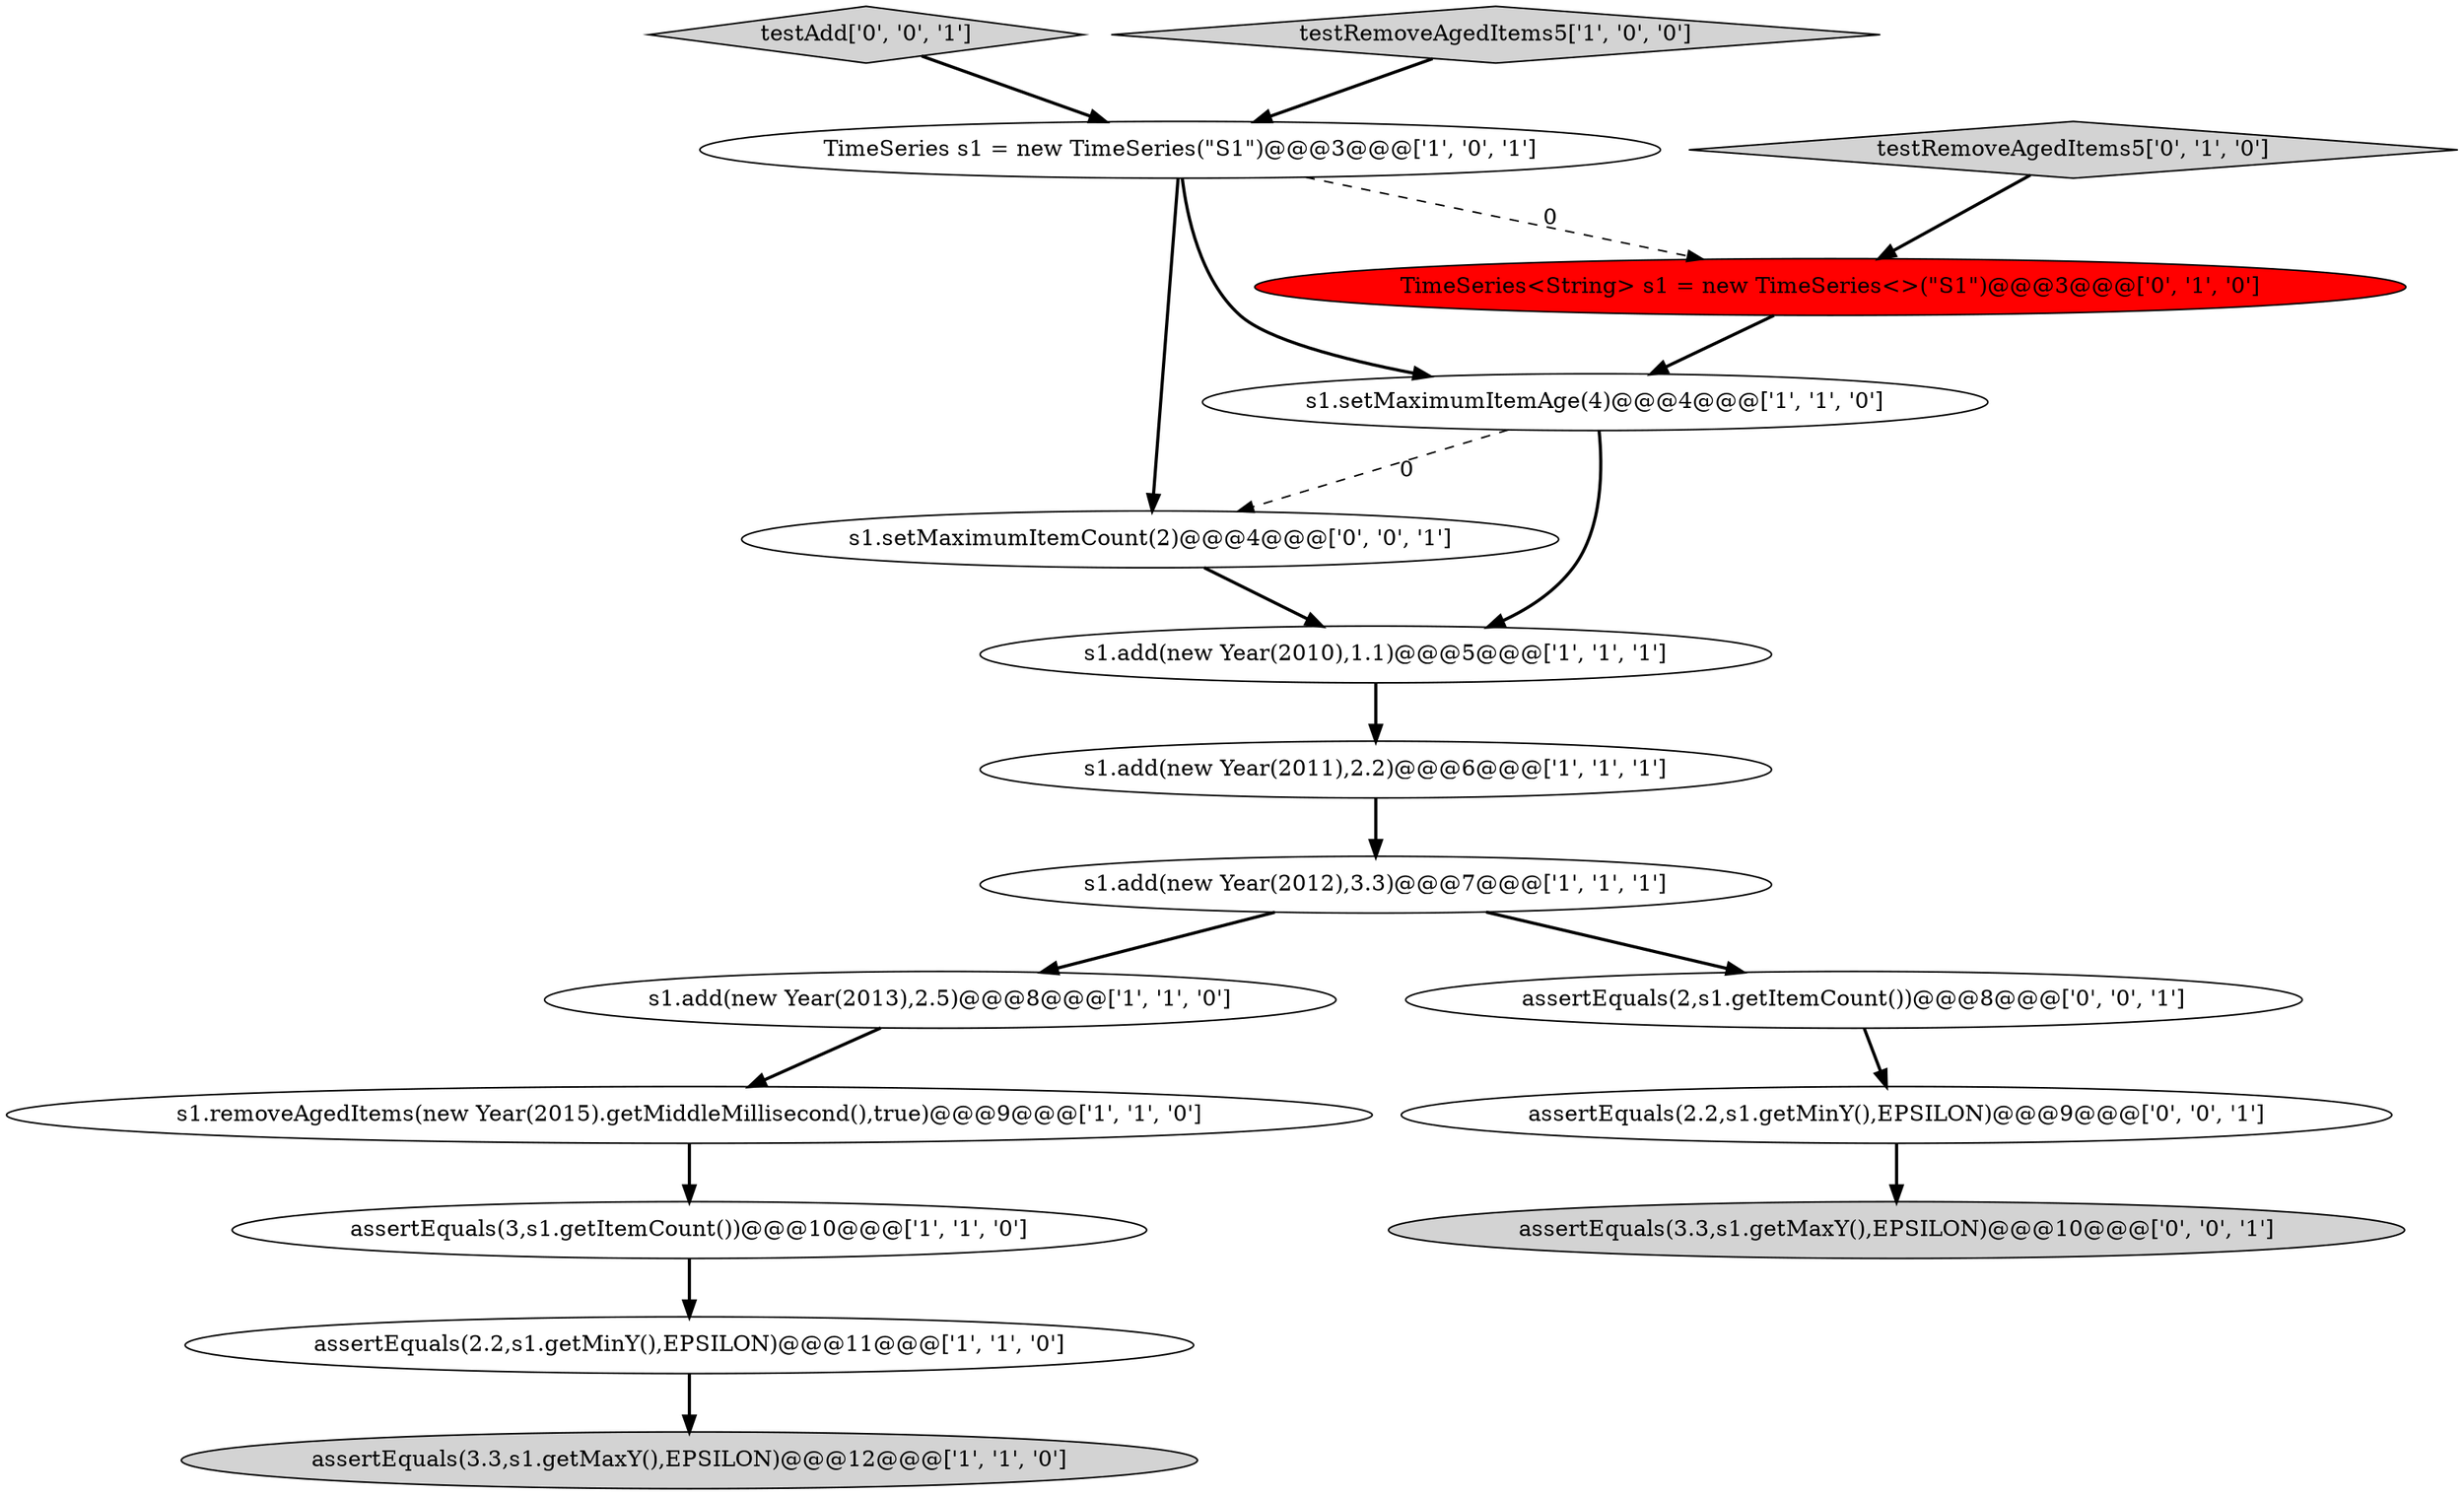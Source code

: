 digraph {
4 [style = filled, label = "s1.removeAgedItems(new Year(2015).getMiddleMillisecond(),true)@@@9@@@['1', '1', '0']", fillcolor = white, shape = ellipse image = "AAA0AAABBB1BBB"];
14 [style = filled, label = "s1.setMaximumItemCount(2)@@@4@@@['0', '0', '1']", fillcolor = white, shape = ellipse image = "AAA0AAABBB3BBB"];
2 [style = filled, label = "s1.setMaximumItemAge(4)@@@4@@@['1', '1', '0']", fillcolor = white, shape = ellipse image = "AAA0AAABBB1BBB"];
6 [style = filled, label = "s1.add(new Year(2013),2.5)@@@8@@@['1', '1', '0']", fillcolor = white, shape = ellipse image = "AAA0AAABBB1BBB"];
15 [style = filled, label = "testAdd['0', '0', '1']", fillcolor = lightgray, shape = diamond image = "AAA0AAABBB3BBB"];
17 [style = filled, label = "assertEquals(2.2,s1.getMinY(),EPSILON)@@@9@@@['0', '0', '1']", fillcolor = white, shape = ellipse image = "AAA0AAABBB3BBB"];
9 [style = filled, label = "TimeSeries s1 = new TimeSeries(\"S1\")@@@3@@@['1', '0', '1']", fillcolor = white, shape = ellipse image = "AAA0AAABBB1BBB"];
16 [style = filled, label = "assertEquals(3.3,s1.getMaxY(),EPSILON)@@@10@@@['0', '0', '1']", fillcolor = lightgray, shape = ellipse image = "AAA0AAABBB3BBB"];
5 [style = filled, label = "testRemoveAgedItems5['1', '0', '0']", fillcolor = lightgray, shape = diamond image = "AAA0AAABBB1BBB"];
8 [style = filled, label = "assertEquals(3,s1.getItemCount())@@@10@@@['1', '1', '0']", fillcolor = white, shape = ellipse image = "AAA0AAABBB1BBB"];
13 [style = filled, label = "assertEquals(2,s1.getItemCount())@@@8@@@['0', '0', '1']", fillcolor = white, shape = ellipse image = "AAA0AAABBB3BBB"];
3 [style = filled, label = "s1.add(new Year(2012),3.3)@@@7@@@['1', '1', '1']", fillcolor = white, shape = ellipse image = "AAA0AAABBB1BBB"];
10 [style = filled, label = "s1.add(new Year(2010),1.1)@@@5@@@['1', '1', '1']", fillcolor = white, shape = ellipse image = "AAA0AAABBB1BBB"];
12 [style = filled, label = "TimeSeries<String> s1 = new TimeSeries<>(\"S1\")@@@3@@@['0', '1', '0']", fillcolor = red, shape = ellipse image = "AAA1AAABBB2BBB"];
0 [style = filled, label = "assertEquals(3.3,s1.getMaxY(),EPSILON)@@@12@@@['1', '1', '0']", fillcolor = lightgray, shape = ellipse image = "AAA0AAABBB1BBB"];
7 [style = filled, label = "assertEquals(2.2,s1.getMinY(),EPSILON)@@@11@@@['1', '1', '0']", fillcolor = white, shape = ellipse image = "AAA0AAABBB1BBB"];
11 [style = filled, label = "testRemoveAgedItems5['0', '1', '0']", fillcolor = lightgray, shape = diamond image = "AAA0AAABBB2BBB"];
1 [style = filled, label = "s1.add(new Year(2011),2.2)@@@6@@@['1', '1', '1']", fillcolor = white, shape = ellipse image = "AAA0AAABBB1BBB"];
1->3 [style = bold, label=""];
3->13 [style = bold, label=""];
4->8 [style = bold, label=""];
6->4 [style = bold, label=""];
3->6 [style = bold, label=""];
12->2 [style = bold, label=""];
14->10 [style = bold, label=""];
7->0 [style = bold, label=""];
11->12 [style = bold, label=""];
13->17 [style = bold, label=""];
9->12 [style = dashed, label="0"];
2->14 [style = dashed, label="0"];
5->9 [style = bold, label=""];
10->1 [style = bold, label=""];
2->10 [style = bold, label=""];
9->2 [style = bold, label=""];
15->9 [style = bold, label=""];
17->16 [style = bold, label=""];
8->7 [style = bold, label=""];
9->14 [style = bold, label=""];
}

